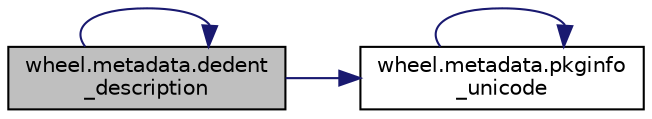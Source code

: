 digraph "wheel.metadata.dedent_description"
{
 // LATEX_PDF_SIZE
  edge [fontname="Helvetica",fontsize="10",labelfontname="Helvetica",labelfontsize="10"];
  node [fontname="Helvetica",fontsize="10",shape=record];
  rankdir="LR";
  Node1 [label="wheel.metadata.dedent\l_description",height=0.2,width=0.4,color="black", fillcolor="grey75", style="filled", fontcolor="black",tooltip=" "];
  Node1 -> Node1 [color="midnightblue",fontsize="10",style="solid",fontname="Helvetica"];
  Node1 -> Node2 [color="midnightblue",fontsize="10",style="solid",fontname="Helvetica"];
  Node2 [label="wheel.metadata.pkginfo\l_unicode",height=0.2,width=0.4,color="black", fillcolor="white", style="filled",URL="$d8/dd7/namespacewheel_1_1metadata.html#ab406e279f8fbc5b9da29dc5c15dc952e",tooltip=" "];
  Node2 -> Node2 [color="midnightblue",fontsize="10",style="solid",fontname="Helvetica"];
}
